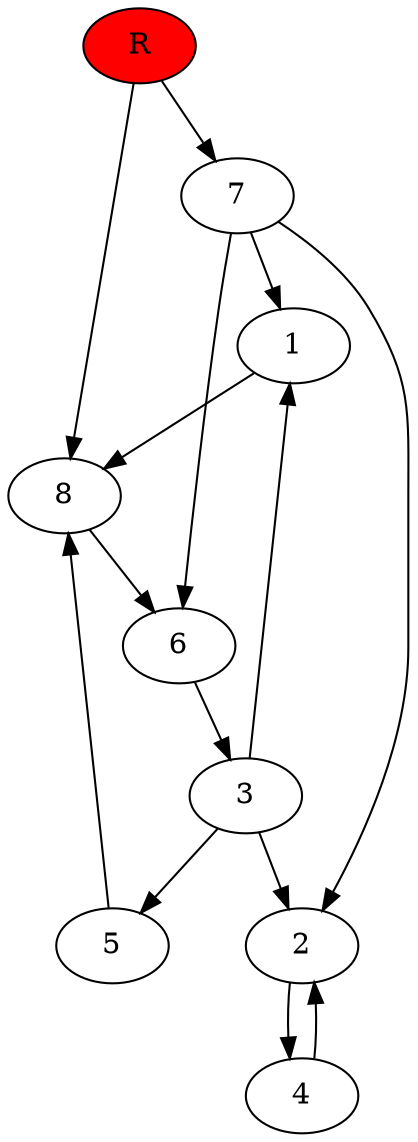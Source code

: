 digraph prb19085 {
	1
	2
	3
	4
	5
	6
	7
	8
	R [fillcolor="#ff0000" style=filled]
	1 -> 8
	2 -> 4
	3 -> 1
	3 -> 2
	3 -> 5
	4 -> 2
	5 -> 8
	6 -> 3
	7 -> 1
	7 -> 2
	7 -> 6
	8 -> 6
	R -> 7
	R -> 8
}
